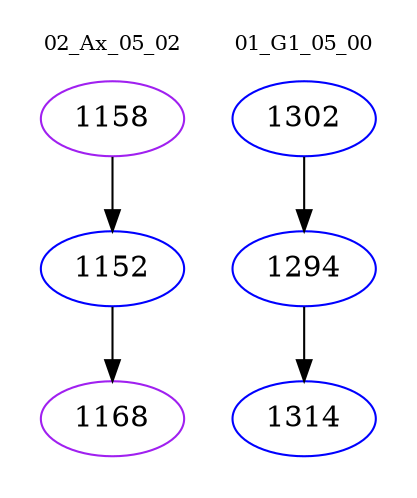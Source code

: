 digraph{
subgraph cluster_0 {
color = white
label = "02_Ax_05_02";
fontsize=10;
T0_1158 [label="1158", color="purple"]
T0_1158 -> T0_1152 [color="black"]
T0_1152 [label="1152", color="blue"]
T0_1152 -> T0_1168 [color="black"]
T0_1168 [label="1168", color="purple"]
}
subgraph cluster_1 {
color = white
label = "01_G1_05_00";
fontsize=10;
T1_1302 [label="1302", color="blue"]
T1_1302 -> T1_1294 [color="black"]
T1_1294 [label="1294", color="blue"]
T1_1294 -> T1_1314 [color="black"]
T1_1314 [label="1314", color="blue"]
}
}
